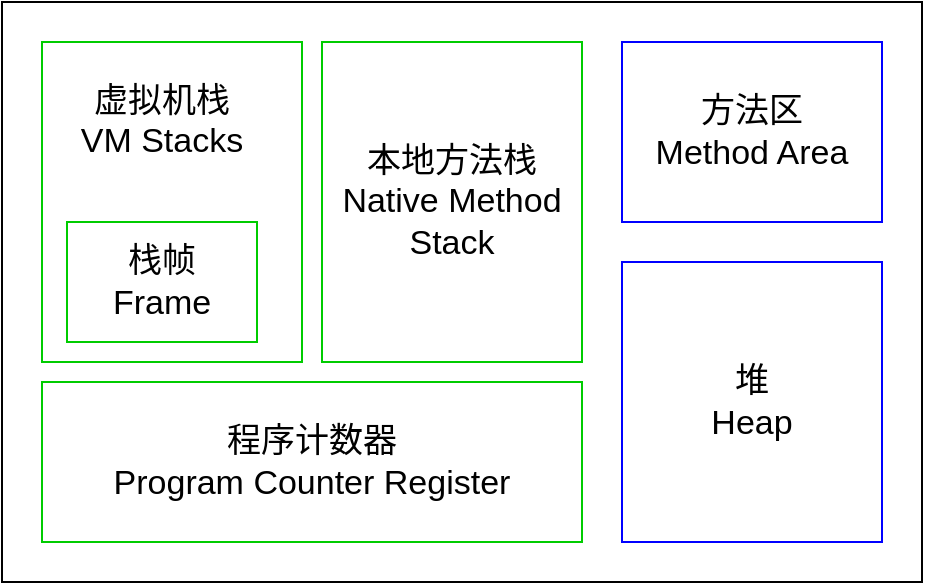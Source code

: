 <mxfile version="12.1.0" type="device" pages="1"><diagram id="61ZHZY786qOPXTIHPMnj" name="第 1 页"><mxGraphModel dx="868" dy="534" grid="1" gridSize="10" guides="1" tooltips="1" connect="1" arrows="1" fold="1" page="1" pageScale="1" pageWidth="827" pageHeight="1169" math="0" shadow="0"><root><mxCell id="0"/><mxCell id="1" parent="0"/><mxCell id="x6r0oZsfyzK4VXdVazb9-1" value="" style="rounded=0;whiteSpace=wrap;html=1;" vertex="1" parent="1"><mxGeometry x="70" y="160" width="460" height="290" as="geometry"/></mxCell><mxCell id="x6r0oZsfyzK4VXdVazb9-2" value="&lt;blockquote style=&quot;margin: 0 0 0 40px ; border: none ; padding: 0px&quot;&gt;&lt;br&gt;&lt;/blockquote&gt;" style="rounded=0;whiteSpace=wrap;html=1;align=left;strokeColor=#00CC00;" vertex="1" parent="1"><mxGeometry x="90" y="180" width="130" height="160" as="geometry"/></mxCell><mxCell id="x6r0oZsfyzK4VXdVazb9-3" value="&lt;font style=&quot;font-size: 17px&quot;&gt;程序计数器&lt;br&gt;Program Counter Register&lt;br&gt;&lt;/font&gt;" style="rounded=0;whiteSpace=wrap;html=1;strokeColor=#00CC00;" vertex="1" parent="1"><mxGeometry x="90" y="350" width="270" height="80" as="geometry"/></mxCell><mxCell id="x6r0oZsfyzK4VXdVazb9-5" value="" style="rounded=0;whiteSpace=wrap;html=1;fillColor=#FFFFFF;strokeColor=#00CC00;" vertex="1" parent="1"><mxGeometry x="102.5" y="270" width="95" height="60" as="geometry"/></mxCell><mxCell id="x6r0oZsfyzK4VXdVazb9-6" value="&lt;font style=&quot;font-size: 17px&quot;&gt;虚拟机栈&lt;br&gt;VM Stacks&lt;br&gt;&lt;br&gt;&lt;/font&gt;" style="text;html=1;strokeColor=none;fillColor=none;align=center;verticalAlign=middle;whiteSpace=wrap;rounded=0;" vertex="1" parent="1"><mxGeometry x="95" y="180" width="110" height="100" as="geometry"/></mxCell><mxCell id="x6r0oZsfyzK4VXdVazb9-7" value="&lt;blockquote style=&quot;margin: 0 0 0 40px ; border: none ; padding: 0px&quot;&gt;&lt;br&gt;&lt;/blockquote&gt;" style="rounded=0;whiteSpace=wrap;html=1;align=left;strokeColor=#00CC00;" vertex="1" parent="1"><mxGeometry x="230" y="180" width="130" height="160" as="geometry"/></mxCell><mxCell id="x6r0oZsfyzK4VXdVazb9-8" value="&lt;font style=&quot;font-size: 17px&quot;&gt;栈帧&lt;br&gt;Frame&lt;br&gt;&lt;/font&gt;" style="text;html=1;strokeColor=none;fillColor=none;align=center;verticalAlign=middle;whiteSpace=wrap;rounded=0;" vertex="1" parent="1"><mxGeometry x="105" y="270" width="90" height="60" as="geometry"/></mxCell><mxCell id="x6r0oZsfyzK4VXdVazb9-9" value="&lt;font style=&quot;font-size: 17px&quot;&gt;本地方法栈&lt;br&gt;Native Method&lt;br&gt;Stack&lt;br&gt;&lt;/font&gt;" style="text;html=1;strokeColor=none;fillColor=none;align=center;verticalAlign=middle;whiteSpace=wrap;rounded=0;" vertex="1" parent="1"><mxGeometry x="230" y="230" width="130" height="60" as="geometry"/></mxCell><mxCell id="x6r0oZsfyzK4VXdVazb9-12" value="&lt;font style=&quot;font-size: 17px&quot;&gt;方法区&lt;br&gt;Method Area&lt;/font&gt;" style="rounded=0;whiteSpace=wrap;html=1;strokeColor=#0000FF;fillColor=#FFFFFF;" vertex="1" parent="1"><mxGeometry x="380" y="180" width="130" height="90" as="geometry"/></mxCell><mxCell id="x6r0oZsfyzK4VXdVazb9-13" value="&lt;font style=&quot;font-size: 17px&quot;&gt;堆&lt;br&gt;Heap&lt;/font&gt;" style="rounded=0;whiteSpace=wrap;html=1;strokeColor=#0000FF;fillColor=#FFFFFF;" vertex="1" parent="1"><mxGeometry x="380" y="290" width="130" height="140" as="geometry"/></mxCell></root></mxGraphModel></diagram></mxfile>